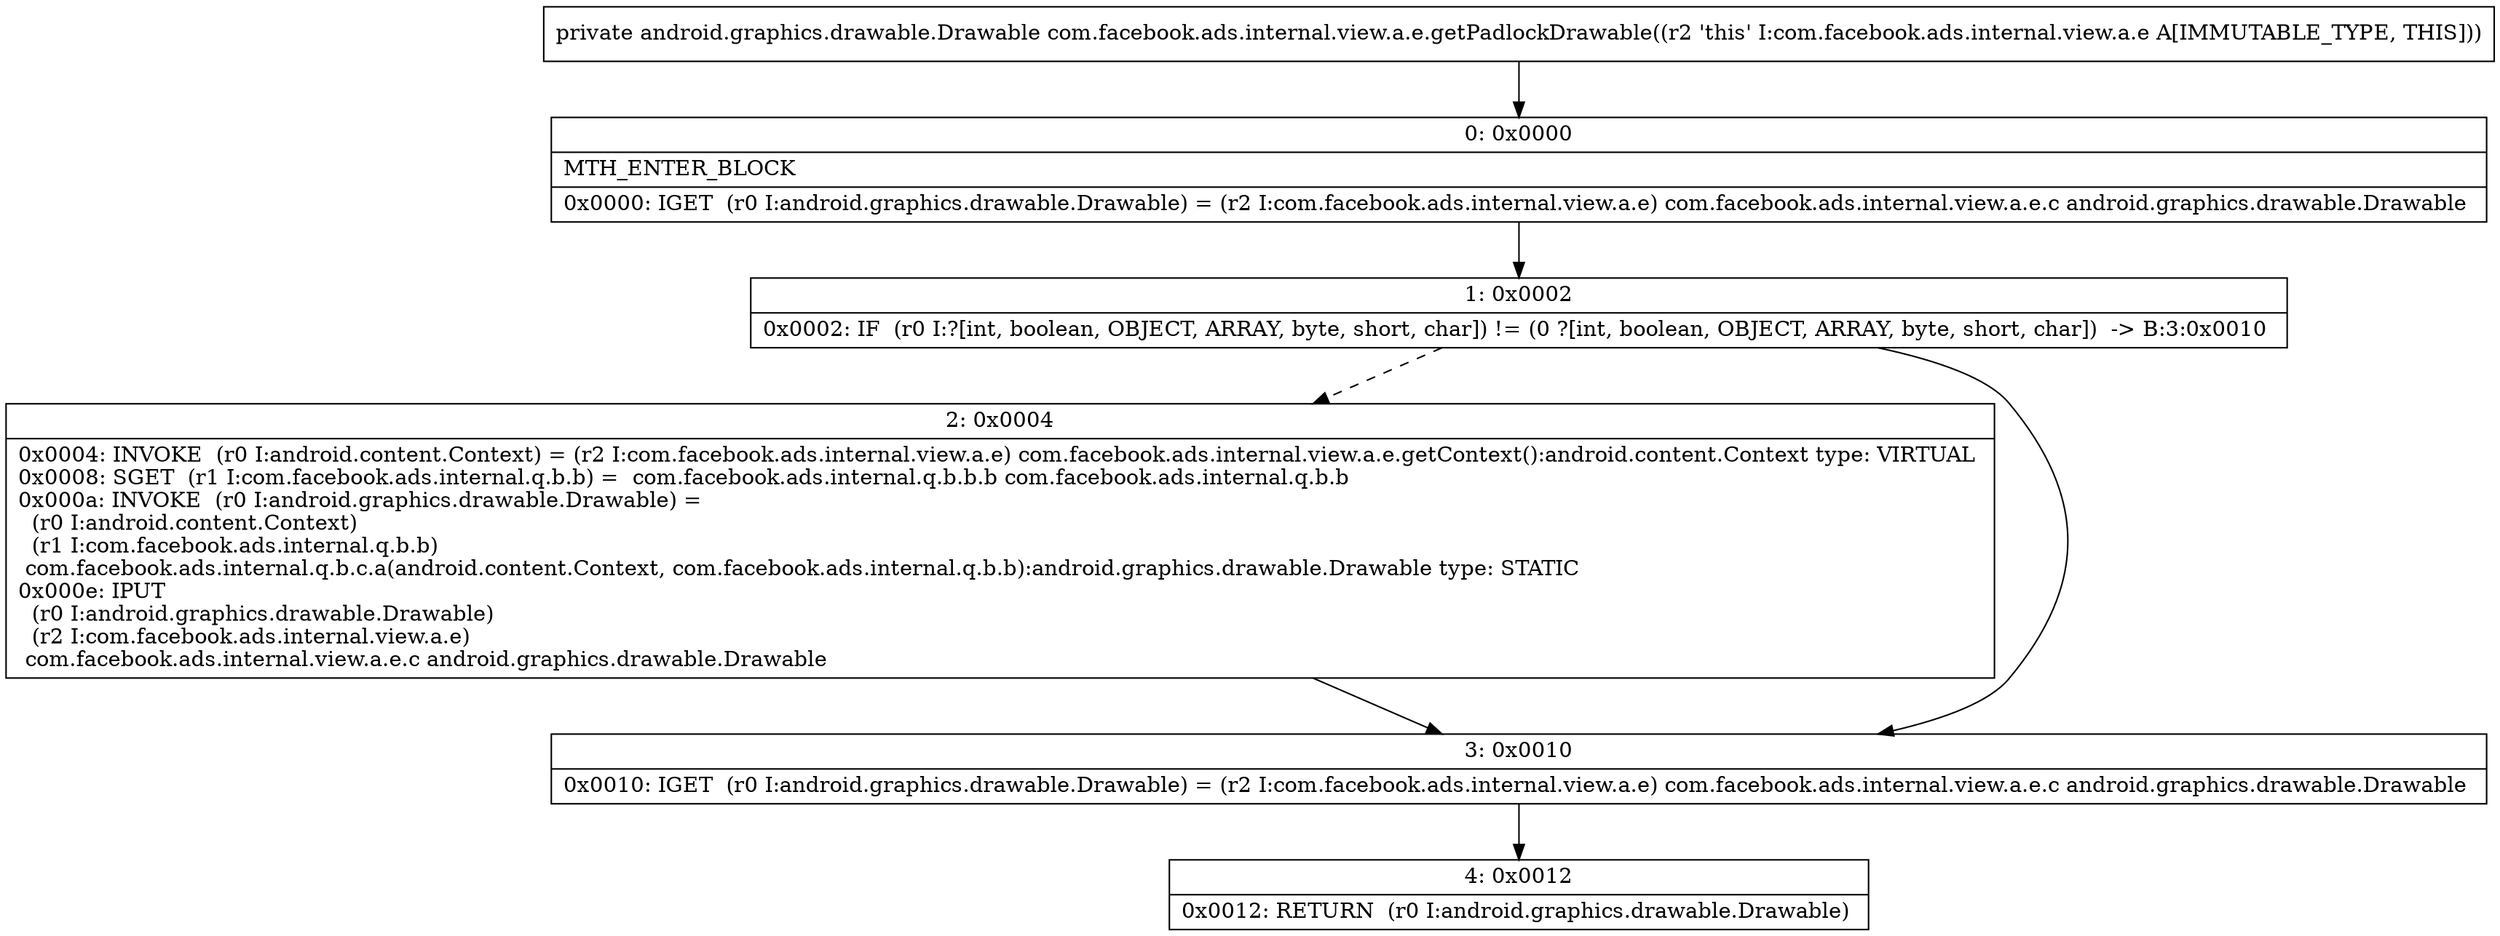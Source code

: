 digraph "CFG forcom.facebook.ads.internal.view.a.e.getPadlockDrawable()Landroid\/graphics\/drawable\/Drawable;" {
Node_0 [shape=record,label="{0\:\ 0x0000|MTH_ENTER_BLOCK\l|0x0000: IGET  (r0 I:android.graphics.drawable.Drawable) = (r2 I:com.facebook.ads.internal.view.a.e) com.facebook.ads.internal.view.a.e.c android.graphics.drawable.Drawable \l}"];
Node_1 [shape=record,label="{1\:\ 0x0002|0x0002: IF  (r0 I:?[int, boolean, OBJECT, ARRAY, byte, short, char]) != (0 ?[int, boolean, OBJECT, ARRAY, byte, short, char])  \-\> B:3:0x0010 \l}"];
Node_2 [shape=record,label="{2\:\ 0x0004|0x0004: INVOKE  (r0 I:android.content.Context) = (r2 I:com.facebook.ads.internal.view.a.e) com.facebook.ads.internal.view.a.e.getContext():android.content.Context type: VIRTUAL \l0x0008: SGET  (r1 I:com.facebook.ads.internal.q.b.b) =  com.facebook.ads.internal.q.b.b.b com.facebook.ads.internal.q.b.b \l0x000a: INVOKE  (r0 I:android.graphics.drawable.Drawable) = \l  (r0 I:android.content.Context)\l  (r1 I:com.facebook.ads.internal.q.b.b)\l com.facebook.ads.internal.q.b.c.a(android.content.Context, com.facebook.ads.internal.q.b.b):android.graphics.drawable.Drawable type: STATIC \l0x000e: IPUT  \l  (r0 I:android.graphics.drawable.Drawable)\l  (r2 I:com.facebook.ads.internal.view.a.e)\l com.facebook.ads.internal.view.a.e.c android.graphics.drawable.Drawable \l}"];
Node_3 [shape=record,label="{3\:\ 0x0010|0x0010: IGET  (r0 I:android.graphics.drawable.Drawable) = (r2 I:com.facebook.ads.internal.view.a.e) com.facebook.ads.internal.view.a.e.c android.graphics.drawable.Drawable \l}"];
Node_4 [shape=record,label="{4\:\ 0x0012|0x0012: RETURN  (r0 I:android.graphics.drawable.Drawable) \l}"];
MethodNode[shape=record,label="{private android.graphics.drawable.Drawable com.facebook.ads.internal.view.a.e.getPadlockDrawable((r2 'this' I:com.facebook.ads.internal.view.a.e A[IMMUTABLE_TYPE, THIS])) }"];
MethodNode -> Node_0;
Node_0 -> Node_1;
Node_1 -> Node_2[style=dashed];
Node_1 -> Node_3;
Node_2 -> Node_3;
Node_3 -> Node_4;
}

